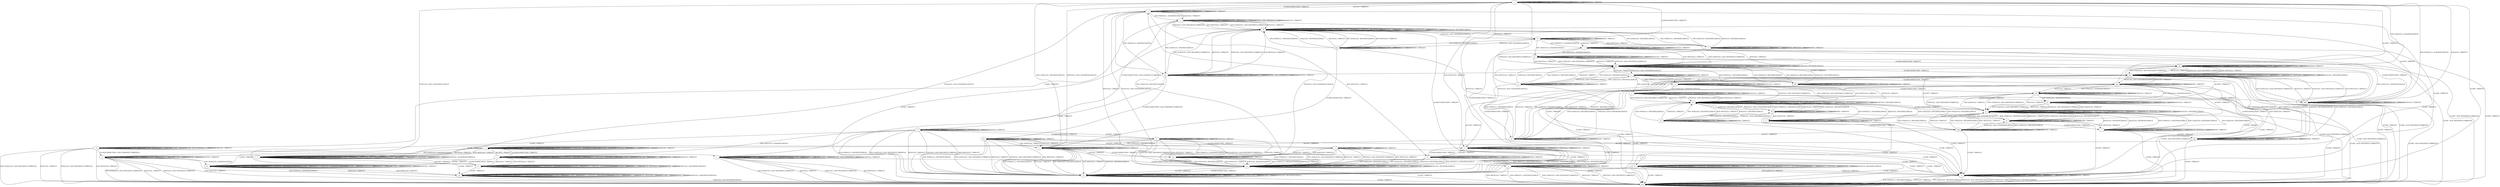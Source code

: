 digraph "" {
	graph ["Incoming time"=0.5150165557861328,
		"Outgoing time"=0.7215688228607178,
		Output="{'States': 56, 'Transitions': 716, 'Filename': '../results/tcp_preset_50_rerun/TCP_FreeBSD_Server-TCP_FreeBSD_Server-1.dot'}",
		Reference="{'States': 56, 'Transitions': 716, 'Filename': '../subjects/tcp/TCP_FreeBSD_Server.dot'}",
		Solver=yices,
		Updated="{'States': 56, 'Transitions': 716, 'Filename': '../subjects/tcp/TCP_FreeBSD_Server.dot'}",
		"f-measure"=1.0,
		precision=1.0,
		recall=1.0
	];
	a -> a	[key=0,
		label="CLOSECONNECTION / TIMEOUT"];
	a -> a	[key=1,
		label="LISTEN / TIMEOUT"];
	a -> a	[key=2,
		label="SYN(V,V,0) / TIMEOUT"];
	a -> a	[key=3,
		label="RCV / TIMEOUT"];
	a -> a	[key=4,
		label="SEND / TIMEOUT"];
	a -> c	[key=0,
		label="ACCEPT / TIMEOUT"];
	a -> e	[key=0,
		label="ACK+RST(V,V,0) / TIMEOUT"];
	a -> h	[key=0,
		label="CLOSE / TIMEOUT"];
	a -> x	[key=0,
		label="SYN+ACK(V,V,0) / RST(NEXT,ZERO,0)"];
	a -> cc	[key=0,
		label="RST(V,V,0) / TIMEOUT"];
	a -> pp	[key=0,
		label="FIN+ACK(V,V,0) / ACK(NEXT,NEXT,0)"];
	a -> bbb	[key=0,
		label="ACK+PSH(V,V,1) / ACK(NEXT,NEXT,0)"];
	a -> bbb	[key=1,
		label="ACK(V,V,0) / TIMEOUT"];
	b -> a	[key=0,
		label="CLOSECONNECTION / TIMEOUT"];
	b -> b	[key=0,
		label="ACCEPT / TIMEOUT"];
	b -> b	[key=1,
		label="LISTEN / TIMEOUT"];
	b -> b	[key=2,
		label="SYN(V,V,0) / TIMEOUT"];
	b -> b	[key=3,
		label="RCV / TIMEOUT"];
	b -> b	[key=4,
		label="SEND / TIMEOUT"];
	b -> h	[key=0,
		label="CLOSE / TIMEOUT"];
	b -> r	[key=0,
		label="ACK+RST(V,V,0) / TIMEOUT"];
	b -> v	[key=0,
		label="ACK+PSH(V,V,1) / ACK(NEXT,NEXT,0)"];
	b -> v	[key=1,
		label="ACK(V,V,0) / TIMEOUT"];
	b -> ff	[key=0,
		label="RST(V,V,0) / TIMEOUT"];
	b -> mm	[key=0,
		label="SYN+ACK(V,V,0) / RST(NEXT,ZERO,0)"];
	b -> zz	[key=0,
		label="FIN+ACK(V,V,0) / ACK(NEXT,NEXT,0)"];
	c -> a	[key=0,
		label="CLOSECONNECTION / TIMEOUT"];
	c -> c	[key=0,
		label="ACCEPT / TIMEOUT"];
	c -> c	[key=1,
		label="LISTEN / TIMEOUT"];
	c -> c	[key=2,
		label="SYN(V,V,0) / TIMEOUT"];
	c -> c	[key=3,
		label="RCV / TIMEOUT"];
	c -> c	[key=4,
		label="SEND / TIMEOUT"];
	c -> h	[key=0,
		label="CLOSE / TIMEOUT"];
	c -> o	[key=0,
		label="ACK+PSH(V,V,1) / ACK(NEXT,NEXT,0)"];
	c -> o	[key=1,
		label="ACK(V,V,0) / TIMEOUT"];
	c -> aa	[key=0,
		label="FIN+ACK(V,V,0) / ACK(NEXT,NEXT,0)"];
	c -> ee	[key=0,
		label="SYN+ACK(V,V,0) / RST(NEXT,ZERO,0)"];
	c -> ll	[key=0,
		label="ACK+RST(V,V,0) / TIMEOUT"];
	c -> ccc	[key=0,
		label="RST(V,V,0) / TIMEOUT"];
	d -> d	[key=0,
		label="ACK+PSH(V,V,1) / ACK(NEXT,NEXT,0)"];
	d -> d	[key=1,
		label="ACCEPT / TIMEOUT"];
	d -> d	[key=2,
		label="LISTEN / TIMEOUT"];
	d -> d	[key=3,
		label="RCV / TIMEOUT"];
	d -> d	[key=4,
		label="CLOSE / TIMEOUT"];
	d -> d	[key=5,
		label="SEND / ACK+PSH(NEXT,CURRENT,1)"];
	d -> d	[key=6,
		label="ACK(V,V,0) / TIMEOUT"];
	d -> t	[key=0,
		label="FIN+ACK(V,V,0) / ACK(NEXT,NEXT,0)"];
	d -> ii	[key=0,
		label="CLOSECONNECTION / ACK+FIN(NEXT,CURRENT,0)"];
	d -> ww	[key=0,
		label="SYN+ACK(V,V,0) / ACK+RST(NEXT,CURRENT,0)"];
	d -> ww	[key=1,
		label="RST(V,V,0) / TIMEOUT"];
	d -> ww	[key=2,
		label="SYN(V,V,0) / ACK+RST(NEXT,CURRENT,0)"];
	d -> ww	[key=3,
		label="ACK+RST(V,V,0) / TIMEOUT"];
	e -> e	[key=0,
		label="CLOSECONNECTION / TIMEOUT"];
	e -> e	[key=1,
		label="RST(V,V,0) / TIMEOUT"];
	e -> e	[key=2,
		label="LISTEN / TIMEOUT"];
	e -> e	[key=3,
		label="SYN(V,V,0) / TIMEOUT"];
	e -> e	[key=4,
		label="RCV / TIMEOUT"];
	e -> e	[key=5,
		label="ACK+RST(V,V,0) / TIMEOUT"];
	e -> e	[key=6,
		label="SEND / TIMEOUT"];
	e -> cc	[key=0,
		label="ACK+PSH(V,V,1) / RST(ZERO,ZERO,0)"];
	e -> cc	[key=1,
		label="SYN+ACK(V,V,0) / RST(ZERO,ZERO,0)"];
	e -> cc	[key=2,
		label="FIN+ACK(V,V,0) / RST(ZERO,ZERO,0)"];
	e -> cc	[key=3,
		label="ACK(V,V,0) / RST(ZERO,ZERO,0)"];
	e -> ll	[key=0,
		label="ACCEPT / TIMEOUT"];
	e -> ww	[key=0,
		label="CLOSE / TIMEOUT"];
	f -> c	[key=0,
		label="SYN(V,V,0) / ACK+SYN(FRESH,NEXT,0)"];
	f -> f	[key=0,
		label="ACK+PSH(V,V,1) / ACK(FRESH,FRESH,0)"];
	f -> f	[key=1,
		label="SYN+ACK(V,V,0) / ACK(FRESH,FRESH,0)"];
	f -> f	[key=2,
		label="RST(V,V,0) / TIMEOUT"];
	f -> f	[key=3,
		label="ACCEPT / TIMEOUT"];
	f -> f	[key=4,
		label="FIN+ACK(V,V,0) / ACK(FRESH,FRESH,0)"];
	f -> f	[key=5,
		label="LISTEN / TIMEOUT"];
	f -> f	[key=6,
		label="RCV / TIMEOUT"];
	f -> f	[key=7,
		label="ACK+RST(V,V,0) / TIMEOUT"];
	f -> f	[key=8,
		label="SEND / TIMEOUT"];
	f -> f	[key=9,
		label="ACK(V,V,0) / ACK(FRESH,FRESH,0)"];
	f -> w	[key=0,
		label="CLOSECONNECTION / TIMEOUT"];
	f -> oo	[key=0,
		label="CLOSE / TIMEOUT"];
	g -> g	[key=0,
		label="ACCEPT / TIMEOUT"];
	g -> g	[key=1,
		label="LISTEN / TIMEOUT"];
	g -> g	[key=2,
		label="RCV / TIMEOUT"];
	g -> g	[key=3,
		label="SEND / TIMEOUT"];
	g -> g	[key=4,
		label="ACK(V,V,0) / TIMEOUT"];
	g -> y	[key=0,
		label="FIN+ACK(V,V,0) / ACK(NEXT,NEXT,0)"];
	g -> ii	[key=0,
		label="CLOSE / TIMEOUT"];
	g -> rr	[key=0,
		label="CLOSECONNECTION / TIMEOUT"];
	g -> ccc	[key=0,
		label="ACK+PSH(V,V,1) / RST(NEXT,ZERO,0)"];
	g -> ccc	[key=1,
		label="SYN+ACK(V,V,0) / ACK+RST(NEXT,CURRENT,0)"];
	g -> ccc	[key=2,
		label="RST(V,V,0) / TIMEOUT"];
	g -> ccc	[key=3,
		label="SYN(V,V,0) / ACK+RST(NEXT,CURRENT,0)"];
	g -> ccc	[key=4,
		label="ACK+RST(V,V,0) / TIMEOUT"];
	h -> h	[key=0,
		label="CLOSECONNECTION / TIMEOUT"];
	h -> h	[key=1,
		label="SYN+ACK(V,V,0) / RST(NEXT,ZERO,0)"];
	h -> h	[key=2,
		label="ACCEPT / TIMEOUT"];
	h -> h	[key=3,
		label="LISTEN / TIMEOUT"];
	h -> h	[key=4,
		label="RCV / TIMEOUT"];
	h -> h	[key=5,
		label="CLOSE / TIMEOUT"];
	h -> h	[key=6,
		label="SEND / TIMEOUT"];
	h -> ww	[key=0,
		label="ACK+PSH(V,V,1) / RST(NEXT,ZERO,0)"];
	h -> ww	[key=1,
		label="RST(V,V,0) / TIMEOUT"];
	h -> ww	[key=2,
		label="FIN+ACK(V,V,0) / RST(NEXT,ZERO,0)"];
	h -> ww	[key=3,
		label="SYN(V,V,0) / ACK+RST(ZERO,NEXT,0)"];
	h -> ww	[key=4,
		label="ACK+RST(V,V,0) / TIMEOUT"];
	h -> ww	[key=5,
		label="ACK(V,V,0) / RST(NEXT,ZERO,0)"];
	i -> i	[key=0,
		label="ACCEPT / TIMEOUT"];
	i -> i	[key=1,
		label="LISTEN / TIMEOUT"];
	i -> i	[key=2,
		label="RCV / TIMEOUT"];
	i -> i	[key=3,
		label="SEND / TIMEOUT"];
	i -> q	[key=0,
		label="CLOSE / TIMEOUT"];
	i -> ee	[key=0,
		label="FIN+ACK(V,V,0) / TIMEOUT"];
	i -> ee	[key=1,
		label="ACK(V,V,0) / TIMEOUT"];
	i -> xx	[key=0,
		label="CLOSECONNECTION / TIMEOUT"];
	i -> ccc	[key=0,
		label="ACK+PSH(V,V,1) / RST(NEXT,ZERO,0)"];
	i -> ccc	[key=1,
		label="SYN+ACK(V,V,0) / ACK+RST(NEXT,CURRENT,0)"];
	i -> ccc	[key=2,
		label="RST(V,V,0) / TIMEOUT"];
	i -> ccc	[key=3,
		label="SYN(V,V,0) / ACK+RST(NEXT,CURRENT,0)"];
	i -> ccc	[key=4,
		label="ACK+RST(V,V,0) / TIMEOUT"];
	j -> j	[key=0,
		label="ACK+PSH(V,V,1) / ACK(NEXT,NEXT,0)"];
	j -> j	[key=1,
		label="ACCEPT / TIMEOUT"];
	j -> j	[key=2,
		label="FIN+ACK(V,V,0) / ACK(NEXT,NEXT,0)"];
	j -> j	[key=3,
		label="LISTEN / TIMEOUT"];
	j -> j	[key=4,
		label="RCV / TIMEOUT"];
	j -> j	[key=5,
		label="SEND / TIMEOUT"];
	j -> j	[key=6,
		label="ACK(V,V,0) / TIMEOUT"];
	j -> ss	[key=0,
		label="SYN+ACK(V,V,0) / ACK+RST(NEXT,CURRENT,0)"];
	j -> ss	[key=1,
		label="RST(V,V,0) / TIMEOUT"];
	j -> ss	[key=2,
		label="SYN(V,V,0) / ACK+RST(NEXT,CURRENT,0)"];
	j -> ss	[key=3,
		label="ACK+RST(V,V,0) / TIMEOUT"];
	j -> ww	[key=0,
		label="CLOSE / ACK+RST(NEXT,CURRENT,0)"];
	j -> yy	[key=0,
		label="CLOSECONNECTION / TIMEOUT"];
	k -> k	[key=0,
		label="CLOSECONNECTION / TIMEOUT"];
	k -> k	[key=1,
		label="ACK+PSH(V,V,1) / RST(ZERO,ZERO,0)"];
	k -> k	[key=2,
		label="SYN+ACK(V,V,0) / RST(ZERO,ZERO,0)"];
	k -> k	[key=3,
		label="RST(V,V,0) / TIMEOUT"];
	k -> k	[key=4,
		label="ACCEPT / TIMEOUT"];
	k -> k	[key=5,
		label="FIN+ACK(V,V,0) / RST(ZERO,ZERO,0)"];
	k -> k	[key=6,
		label="SYN(V,V,0) / ACK+RST(ZERO,NEXT,0)"];
	k -> k	[key=7,
		label="RCV / TIMEOUT"];
	k -> k	[key=8,
		label="ACK+RST(V,V,0) / TIMEOUT"];
	k -> k	[key=9,
		label="SEND / TIMEOUT"];
	k -> k	[key=10,
		label="ACK(V,V,0) / RST(ZERO,ZERO,0)"];
	k -> cc	[key=0,
		label="LISTEN / TIMEOUT"];
	k -> ww	[key=0,
		label="CLOSE / TIMEOUT"];
	l -> l	[key=0,
		label="CLOSECONNECTION / TIMEOUT"];
	l -> l	[key=1,
		label="RST(V,V,0) / TIMEOUT"];
	l -> l	[key=2,
		label="LISTEN / TIMEOUT"];
	l -> l	[key=3,
		label="SYN(V,V,0) / TIMEOUT"];
	l -> l	[key=4,
		label="RCV / TIMEOUT"];
	l -> l	[key=5,
		label="ACK+RST(V,V,0) / TIMEOUT"];
	l -> l	[key=6,
		label="SEND / TIMEOUT"];
	l -> gg	[key=0,
		label="ACCEPT / TIMEOUT"];
	l -> jj	[key=0,
		label="ACK+PSH(V,V,1) / RST(ZERO,ZERO,0)"];
	l -> jj	[key=1,
		label="SYN+ACK(V,V,0) / RST(ZERO,ZERO,0)"];
	l -> jj	[key=2,
		label="FIN+ACK(V,V,0) / RST(ZERO,ZERO,0)"];
	l -> jj	[key=3,
		label="ACK(V,V,0) / RST(ZERO,ZERO,0)"];
	l -> ww	[key=0,
		label="CLOSE / TIMEOUT"];
	m -> m	[key=0,
		label="CLOSECONNECTION / TIMEOUT"];
	m -> m	[key=1,
		label="ACK+PSH(V,V,1) / ACK(NEXT,CURRENT,0)"];
	m -> m	[key=2,
		label="SYN+ACK(V,V,0) / ACK(NEXT,CURRENT,0)"];
	m -> m	[key=3,
		label="ACCEPT / TIMEOUT"];
	m -> m	[key=4,
		label="FIN+ACK(V,V,0) / ACK(NEXT,CURRENT,0)"];
	m -> m	[key=5,
		label="LISTEN / TIMEOUT"];
	m -> m	[key=6,
		label="SYN(V,V,0) / TIMEOUT"];
	m -> m	[key=7,
		label="RCV / TIMEOUT"];
	m -> m	[key=8,
		label="CLOSE / TIMEOUT"];
	m -> m	[key=9,
		label="SEND / TIMEOUT"];
	m -> m	[key=10,
		label="ACK(V,V,0) / TIMEOUT"];
	m -> oo	[key=0,
		label="RST(V,V,0) / TIMEOUT"];
	m -> oo	[key=1,
		label="ACK+RST(V,V,0) / TIMEOUT"];
	n -> j	[key=0,
		label="FIN+ACK(V,V,0) / ACK(NEXT,NEXT,0)"];
	n -> n	[key=0,
		label="ACK+PSH(V,V,1) / ACK(NEXT,NEXT,0)"];
	n -> n	[key=1,
		label="ACCEPT / TIMEOUT"];
	n -> n	[key=2,
		label="LISTEN / TIMEOUT"];
	n -> n	[key=3,
		label="RCV / TIMEOUT"];
	n -> n	[key=4,
		label="SEND / TIMEOUT"];
	n -> n	[key=5,
		label="ACK(V,V,0) / TIMEOUT"];
	n -> ss	[key=0,
		label="SYN+ACK(V,V,0) / ACK+RST(NEXT,CURRENT,0)"];
	n -> ss	[key=1,
		label="RST(V,V,0) / TIMEOUT"];
	n -> ss	[key=2,
		label="SYN(V,V,0) / ACK+RST(NEXT,CURRENT,0)"];
	n -> ss	[key=3,
		label="ACK+RST(V,V,0) / TIMEOUT"];
	n -> ww	[key=0,
		label="CLOSE / ACK+RST(NEXT,CURRENT,0)"];
	n -> aaa	[key=0,
		label="CLOSECONNECTION / TIMEOUT"];
	o -> d	[key=0,
		label="CLOSE / TIMEOUT"];
	o -> o	[key=0,
		label="ACK+PSH(V,V,1) / ACK(NEXT,NEXT,0)"];
	o -> o	[key=1,
		label="ACCEPT / TIMEOUT"];
	o -> o	[key=2,
		label="LISTEN / TIMEOUT"];
	o -> o	[key=3,
		label="RCV / TIMEOUT"];
	o -> o	[key=4,
		label="SEND / ACK+PSH(NEXT,CURRENT,1)"];
	o -> o	[key=5,
		label="ACK(V,V,0) / TIMEOUT"];
	o -> aa	[key=0,
		label="FIN+ACK(V,V,0) / ACK(NEXT,NEXT,0)"];
	o -> ff	[key=0,
		label="SYN+ACK(V,V,0) / ACK+RST(NEXT,CURRENT,0)"];
	o -> ff	[key=1,
		label="RST(V,V,0) / TIMEOUT"];
	o -> ff	[key=2,
		label="SYN(V,V,0) / ACK+RST(NEXT,CURRENT,0)"];
	o -> ff	[key=3,
		label="ACK+RST(V,V,0) / TIMEOUT"];
	o -> rr	[key=0,
		label="CLOSECONNECTION / ACK+FIN(NEXT,CURRENT,0)"];
	p -> h	[key=0,
		label="CLOSE / TIMEOUT"];
	p -> p	[key=0,
		label="SYN+ACK(V,V,0) / RST(NEXT,ZERO,0)"];
	p -> p	[key=1,
		label="ACCEPT / TIMEOUT"];
	p -> p	[key=2,
		label="LISTEN / TIMEOUT"];
	p -> p	[key=3,
		label="RCV / TIMEOUT"];
	p -> p	[key=4,
		label="SEND / TIMEOUT"];
	p -> z	[key=0,
		label="SYN(V,V,0) / ACK+SYN(FRESH,NEXT,0)"];
	p -> bb	[key=0,
		label="ACK+PSH(V,V,1) / RST(NEXT,ZERO,0)"];
	p -> bb	[key=1,
		label="RST(V,V,0) / TIMEOUT"];
	p -> bb	[key=2,
		label="FIN+ACK(V,V,0) / RST(NEXT,ZERO,0)"];
	p -> bb	[key=3,
		label="ACK+RST(V,V,0) / TIMEOUT"];
	p -> bb	[key=4,
		label="ACK(V,V,0) / RST(NEXT,ZERO,0)"];
	p -> nn	[key=0,
		label="CLOSECONNECTION / TIMEOUT"];
	q -> h	[key=0,
		label="FIN+ACK(V,V,0) / TIMEOUT"];
	q -> h	[key=1,
		label="ACK(V,V,0) / TIMEOUT"];
	q -> q	[key=0,
		label="CLOSECONNECTION / TIMEOUT"];
	q -> q	[key=1,
		label="ACCEPT / TIMEOUT"];
	q -> q	[key=2,
		label="LISTEN / TIMEOUT"];
	q -> q	[key=3,
		label="RCV / TIMEOUT"];
	q -> q	[key=4,
		label="CLOSE / TIMEOUT"];
	q -> q	[key=5,
		label="SEND / TIMEOUT"];
	q -> ww	[key=0,
		label="ACK+PSH(V,V,1) / RST(NEXT,ZERO,0)"];
	q -> ww	[key=1,
		label="SYN+ACK(V,V,0) / ACK+RST(NEXT,CURRENT,0)"];
	q -> ww	[key=2,
		label="RST(V,V,0) / TIMEOUT"];
	q -> ww	[key=3,
		label="SYN(V,V,0) / ACK+RST(NEXT,CURRENT,0)"];
	q -> ww	[key=4,
		label="ACK+RST(V,V,0) / TIMEOUT"];
	r -> e	[key=0,
		label="CLOSECONNECTION / TIMEOUT"];
	r -> r	[key=0,
		label="RST(V,V,0) / TIMEOUT"];
	r -> r	[key=1,
		label="ACCEPT / TIMEOUT"];
	r -> r	[key=2,
		label="LISTEN / TIMEOUT"];
	r -> r	[key=3,
		label="SYN(V,V,0) / TIMEOUT"];
	r -> r	[key=4,
		label="RCV / TIMEOUT"];
	r -> r	[key=5,
		label="ACK+RST(V,V,0) / TIMEOUT"];
	r -> r	[key=6,
		label="SEND / TIMEOUT"];
	r -> ff	[key=0,
		label="ACK+PSH(V,V,1) / RST(ZERO,ZERO,0)"];
	r -> ff	[key=1,
		label="SYN+ACK(V,V,0) / RST(ZERO,ZERO,0)"];
	r -> ff	[key=2,
		label="FIN+ACK(V,V,0) / RST(ZERO,ZERO,0)"];
	r -> ff	[key=3,
		label="ACK(V,V,0) / RST(ZERO,ZERO,0)"];
	r -> ww	[key=0,
		label="CLOSE / TIMEOUT"];
	s -> m	[key=0,
		label="CLOSE / TIMEOUT"];
	s -> s	[key=0,
		label="CLOSECONNECTION / TIMEOUT"];
	s -> s	[key=1,
		label="ACK+PSH(V,V,1) / ACK(NEXT,CURRENT,0)"];
	s -> s	[key=2,
		label="SYN+ACK(V,V,0) / ACK(NEXT,CURRENT,0)"];
	s -> s	[key=3,
		label="FIN+ACK(V,V,0) / ACK(NEXT,CURRENT,0)"];
	s -> s	[key=4,
		label="LISTEN / TIMEOUT"];
	s -> s	[key=5,
		label="SYN(V,V,0) / TIMEOUT"];
	s -> s	[key=6,
		label="RCV / TIMEOUT"];
	s -> s	[key=7,
		label="SEND / TIMEOUT"];
	s -> s	[key=8,
		label="ACK(V,V,0) / TIMEOUT"];
	s -> w	[key=0,
		label="RST(V,V,0) / TIMEOUT"];
	s -> w	[key=1,
		label="ACK+RST(V,V,0) / TIMEOUT"];
	s -> y	[key=0,
		label="ACCEPT / TIMEOUT"];
	t -> q	[key=0,
		label="CLOSECONNECTION / ACK+FIN(NEXT,CURRENT,0)"];
	t -> t	[key=0,
		label="ACK+PSH(V,V,1) / ACK(NEXT,NEXT,0)"];
	t -> t	[key=1,
		label="ACCEPT / TIMEOUT"];
	t -> t	[key=2,
		label="FIN+ACK(V,V,0) / ACK(NEXT,NEXT,0)"];
	t -> t	[key=3,
		label="LISTEN / TIMEOUT"];
	t -> t	[key=4,
		label="RCV / TIMEOUT"];
	t -> t	[key=5,
		label="CLOSE / TIMEOUT"];
	t -> t	[key=6,
		label="SEND / ACK+PSH(NEXT,CURRENT,1)"];
	t -> t	[key=7,
		label="ACK(V,V,0) / TIMEOUT"];
	t -> ww	[key=0,
		label="SYN+ACK(V,V,0) / ACK+RST(NEXT,CURRENT,0)"];
	t -> ww	[key=1,
		label="RST(V,V,0) / TIMEOUT"];
	t -> ww	[key=2,
		label="SYN(V,V,0) / ACK+RST(NEXT,CURRENT,0)"];
	t -> ww	[key=3,
		label="ACK+RST(V,V,0) / TIMEOUT"];
	u -> l	[key=0,
		label="CLOSECONNECTION / TIMEOUT"];
	u -> u	[key=0,
		label="RST(V,V,0) / TIMEOUT"];
	u -> u	[key=1,
		label="ACCEPT / TIMEOUT"];
	u -> u	[key=2,
		label="LISTEN / TIMEOUT"];
	u -> u	[key=3,
		label="SYN(V,V,0) / TIMEOUT"];
	u -> u	[key=4,
		label="RCV / TIMEOUT"];
	u -> u	[key=5,
		label="ACK+RST(V,V,0) / TIMEOUT"];
	u -> u	[key=6,
		label="SEND / TIMEOUT"];
	u -> ss	[key=0,
		label="ACK+PSH(V,V,1) / RST(ZERO,ZERO,0)"];
	u -> ss	[key=1,
		label="SYN+ACK(V,V,0) / RST(ZERO,ZERO,0)"];
	u -> ss	[key=2,
		label="FIN+ACK(V,V,0) / RST(ZERO,ZERO,0)"];
	u -> ss	[key=3,
		label="ACK(V,V,0) / RST(ZERO,ZERO,0)"];
	u -> ww	[key=0,
		label="CLOSE / TIMEOUT"];
	v -> v	[key=0,
		label="ACK+PSH(V,V,1) / ACK(NEXT,NEXT,0)"];
	v -> v	[key=1,
		label="ACCEPT / TIMEOUT"];
	v -> v	[key=2,
		label="LISTEN / TIMEOUT"];
	v -> v	[key=3,
		label="RCV / TIMEOUT"];
	v -> v	[key=4,
		label="SEND / TIMEOUT"];
	v -> v	[key=5,
		label="ACK(V,V,0) / TIMEOUT"];
	v -> bb	[key=0,
		label="SYN+ACK(V,V,0) / ACK+RST(NEXT,CURRENT,0)"];
	v -> bb	[key=1,
		label="RST(V,V,0) / TIMEOUT"];
	v -> bb	[key=2,
		label="SYN(V,V,0) / ACK+RST(NEXT,CURRENT,0)"];
	v -> bb	[key=3,
		label="ACK+RST(V,V,0) / TIMEOUT"];
	v -> ww	[key=0,
		label="CLOSE / ACK+RST(NEXT,CURRENT,0)"];
	v -> zz	[key=0,
		label="FIN+ACK(V,V,0) / ACK(NEXT,NEXT,0)"];
	v -> bbb	[key=0,
		label="CLOSECONNECTION / TIMEOUT"];
	w -> a	[key=0,
		label="SYN(V,V,0) / ACK+SYN(FRESH,NEXT,0)"];
	w -> f	[key=0,
		label="ACCEPT / TIMEOUT"];
	w -> w	[key=0,
		label="CLOSECONNECTION / TIMEOUT"];
	w -> w	[key=1,
		label="ACK+PSH(V,V,1) / ACK(FRESH,FRESH,0)"];
	w -> w	[key=2,
		label="SYN+ACK(V,V,0) / ACK(FRESH,FRESH,0)"];
	w -> w	[key=3,
		label="RST(V,V,0) / TIMEOUT"];
	w -> w	[key=4,
		label="FIN+ACK(V,V,0) / ACK(FRESH,FRESH,0)"];
	w -> w	[key=5,
		label="LISTEN / TIMEOUT"];
	w -> w	[key=6,
		label="RCV / TIMEOUT"];
	w -> w	[key=7,
		label="ACK+RST(V,V,0) / TIMEOUT"];
	w -> w	[key=8,
		label="SEND / TIMEOUT"];
	w -> w	[key=9,
		label="ACK(V,V,0) / ACK(FRESH,FRESH,0)"];
	w -> oo	[key=0,
		label="CLOSE / TIMEOUT"];
	x -> a	[key=0,
		label="SYN(V,V,0) / ACK+SYN(FRESH,NEXT,0)"];
	x -> h	[key=0,
		label="CLOSE / TIMEOUT"];
	x -> x	[key=0,
		label="CLOSECONNECTION / TIMEOUT"];
	x -> x	[key=1,
		label="SYN+ACK(V,V,0) / RST(NEXT,ZERO,0)"];
	x -> x	[key=2,
		label="LISTEN / TIMEOUT"];
	x -> x	[key=3,
		label="RCV / TIMEOUT"];
	x -> x	[key=4,
		label="SEND / TIMEOUT"];
	x -> cc	[key=0,
		label="ACK+PSH(V,V,1) / RST(NEXT,ZERO,0)"];
	x -> cc	[key=1,
		label="RST(V,V,0) / TIMEOUT"];
	x -> cc	[key=2,
		label="FIN+ACK(V,V,0) / RST(NEXT,ZERO,0)"];
	x -> cc	[key=3,
		label="ACK+RST(V,V,0) / TIMEOUT"];
	x -> cc	[key=4,
		label="ACK(V,V,0) / RST(NEXT,ZERO,0)"];
	x -> ee	[key=0,
		label="ACCEPT / TIMEOUT"];
	y -> f	[key=0,
		label="RST(V,V,0) / TIMEOUT"];
	y -> f	[key=1,
		label="ACK+RST(V,V,0) / TIMEOUT"];
	y -> m	[key=0,
		label="CLOSE / TIMEOUT"];
	y -> s	[key=0,
		label="CLOSECONNECTION / TIMEOUT"];
	y -> y	[key=0,
		label="ACK+PSH(V,V,1) / ACK(NEXT,CURRENT,0)"];
	y -> y	[key=1,
		label="SYN+ACK(V,V,0) / ACK(NEXT,CURRENT,0)"];
	y -> y	[key=2,
		label="ACCEPT / TIMEOUT"];
	y -> y	[key=3,
		label="FIN+ACK(V,V,0) / ACK(NEXT,CURRENT,0)"];
	y -> y	[key=4,
		label="LISTEN / TIMEOUT"];
	y -> y	[key=5,
		label="SYN(V,V,0) / TIMEOUT"];
	y -> y	[key=6,
		label="RCV / TIMEOUT"];
	y -> y	[key=7,
		label="SEND / TIMEOUT"];
	y -> y	[key=8,
		label="ACK(V,V,0) / TIMEOUT"];
	z -> h	[key=0,
		label="CLOSE / TIMEOUT"];
	z -> j	[key=0,
		label="FIN+ACK(V,V,0) / ACK(NEXT,NEXT,0)"];
	z -> n	[key=0,
		label="ACK+PSH(V,V,1) / ACK(NEXT,NEXT,0)"];
	z -> n	[key=1,
		label="ACK(V,V,0) / TIMEOUT"];
	z -> p	[key=0,
		label="SYN+ACK(V,V,0) / RST(NEXT,ZERO,0)"];
	z -> z	[key=0,
		label="ACCEPT / TIMEOUT"];
	z -> z	[key=1,
		label="LISTEN / TIMEOUT"];
	z -> z	[key=2,
		label="SYN(V,V,0) / TIMEOUT"];
	z -> z	[key=3,
		label="RCV / TIMEOUT"];
	z -> z	[key=4,
		label="SEND / TIMEOUT"];
	z -> bb	[key=0,
		label="RST(V,V,0) / TIMEOUT"];
	z -> dd	[key=0,
		label="ACK+RST(V,V,0) / TIMEOUT"];
	z -> qq	[key=0,
		label="CLOSECONNECTION / TIMEOUT"];
	aa -> t	[key=0,
		label="CLOSE / TIMEOUT"];
	aa -> aa	[key=0,
		label="ACK+PSH(V,V,1) / ACK(NEXT,NEXT,0)"];
	aa -> aa	[key=1,
		label="ACCEPT / TIMEOUT"];
	aa -> aa	[key=2,
		label="FIN+ACK(V,V,0) / ACK(NEXT,NEXT,0)"];
	aa -> aa	[key=3,
		label="LISTEN / TIMEOUT"];
	aa -> aa	[key=4,
		label="RCV / TIMEOUT"];
	aa -> aa	[key=5,
		label="SEND / ACK+PSH(NEXT,CURRENT,1)"];
	aa -> aa	[key=6,
		label="ACK(V,V,0) / TIMEOUT"];
	aa -> ff	[key=0,
		label="SYN+ACK(V,V,0) / ACK+RST(NEXT,CURRENT,0)"];
	aa -> ff	[key=1,
		label="RST(V,V,0) / TIMEOUT"];
	aa -> ff	[key=2,
		label="SYN(V,V,0) / ACK+RST(NEXT,CURRENT,0)"];
	aa -> ff	[key=3,
		label="ACK+RST(V,V,0) / TIMEOUT"];
	aa -> xx	[key=0,
		label="CLOSECONNECTION / ACK+FIN(NEXT,CURRENT,0)"];
	bb -> z	[key=0,
		label="SYN(V,V,0) / ACK+SYN(FRESH,NEXT,0)"];
	bb -> bb	[key=0,
		label="ACK+PSH(V,V,1) / RST(ZERO,ZERO,0)"];
	bb -> bb	[key=1,
		label="SYN+ACK(V,V,0) / RST(ZERO,ZERO,0)"];
	bb -> bb	[key=2,
		label="RST(V,V,0) / TIMEOUT"];
	bb -> bb	[key=3,
		label="ACCEPT / TIMEOUT"];
	bb -> bb	[key=4,
		label="FIN+ACK(V,V,0) / RST(ZERO,ZERO,0)"];
	bb -> bb	[key=5,
		label="LISTEN / TIMEOUT"];
	bb -> bb	[key=6,
		label="RCV / TIMEOUT"];
	bb -> bb	[key=7,
		label="ACK+RST(V,V,0) / TIMEOUT"];
	bb -> bb	[key=8,
		label="SEND / TIMEOUT"];
	bb -> bb	[key=9,
		label="ACK(V,V,0) / RST(ZERO,ZERO,0)"];
	bb -> kk	[key=0,
		label="CLOSECONNECTION / TIMEOUT"];
	bb -> ww	[key=0,
		label="CLOSE / TIMEOUT"];
	cc -> a	[key=0,
		label="SYN(V,V,0) / ACK+SYN(FRESH,NEXT,0)"];
	cc -> cc	[key=0,
		label="CLOSECONNECTION / TIMEOUT"];
	cc -> cc	[key=1,
		label="ACK+PSH(V,V,1) / RST(ZERO,ZERO,0)"];
	cc -> cc	[key=2,
		label="SYN+ACK(V,V,0) / RST(ZERO,ZERO,0)"];
	cc -> cc	[key=3,
		label="RST(V,V,0) / TIMEOUT"];
	cc -> cc	[key=4,
		label="FIN+ACK(V,V,0) / RST(ZERO,ZERO,0)"];
	cc -> cc	[key=5,
		label="LISTEN / TIMEOUT"];
	cc -> cc	[key=6,
		label="RCV / TIMEOUT"];
	cc -> cc	[key=7,
		label="ACK+RST(V,V,0) / TIMEOUT"];
	cc -> cc	[key=8,
		label="SEND / TIMEOUT"];
	cc -> cc	[key=9,
		label="ACK(V,V,0) / RST(ZERO,ZERO,0)"];
	cc -> ww	[key=0,
		label="CLOSE / TIMEOUT"];
	cc -> ccc	[key=0,
		label="ACCEPT / TIMEOUT"];
	dd -> bb	[key=0,
		label="ACK+PSH(V,V,1) / RST(ZERO,ZERO,0)"];
	dd -> bb	[key=1,
		label="SYN+ACK(V,V,0) / RST(ZERO,ZERO,0)"];
	dd -> bb	[key=2,
		label="FIN+ACK(V,V,0) / RST(ZERO,ZERO,0)"];
	dd -> bb	[key=3,
		label="ACK(V,V,0) / RST(ZERO,ZERO,0)"];
	dd -> dd	[key=0,
		label="RST(V,V,0) / TIMEOUT"];
	dd -> dd	[key=1,
		label="ACCEPT / TIMEOUT"];
	dd -> dd	[key=2,
		label="LISTEN / TIMEOUT"];
	dd -> dd	[key=3,
		label="SYN(V,V,0) / TIMEOUT"];
	dd -> dd	[key=4,
		label="RCV / TIMEOUT"];
	dd -> dd	[key=5,
		label="ACK+RST(V,V,0) / TIMEOUT"];
	dd -> dd	[key=6,
		label="SEND / TIMEOUT"];
	dd -> gg	[key=0,
		label="CLOSECONNECTION / TIMEOUT"];
	dd -> ww	[key=0,
		label="CLOSE / TIMEOUT"];
	ee -> c	[key=0,
		label="SYN(V,V,0) / ACK+SYN(FRESH,NEXT,0)"];
	ee -> h	[key=0,
		label="CLOSE / TIMEOUT"];
	ee -> x	[key=0,
		label="CLOSECONNECTION / TIMEOUT"];
	ee -> ee	[key=0,
		label="SYN+ACK(V,V,0) / RST(NEXT,ZERO,0)"];
	ee -> ee	[key=1,
		label="ACCEPT / TIMEOUT"];
	ee -> ee	[key=2,
		label="LISTEN / TIMEOUT"];
	ee -> ee	[key=3,
		label="RCV / TIMEOUT"];
	ee -> ee	[key=4,
		label="SEND / TIMEOUT"];
	ee -> ccc	[key=0,
		label="ACK+PSH(V,V,1) / RST(NEXT,ZERO,0)"];
	ee -> ccc	[key=1,
		label="RST(V,V,0) / TIMEOUT"];
	ee -> ccc	[key=2,
		label="FIN+ACK(V,V,0) / RST(NEXT,ZERO,0)"];
	ee -> ccc	[key=3,
		label="ACK+RST(V,V,0) / TIMEOUT"];
	ee -> ccc	[key=4,
		label="ACK(V,V,0) / RST(NEXT,ZERO,0)"];
	ff -> b	[key=0,
		label="SYN(V,V,0) / ACK+SYN(FRESH,NEXT,0)"];
	ff -> cc	[key=0,
		label="CLOSECONNECTION / TIMEOUT"];
	ff -> ff	[key=0,
		label="ACK+PSH(V,V,1) / RST(ZERO,ZERO,0)"];
	ff -> ff	[key=1,
		label="SYN+ACK(V,V,0) / RST(ZERO,ZERO,0)"];
	ff -> ff	[key=2,
		label="RST(V,V,0) / TIMEOUT"];
	ff -> ff	[key=3,
		label="ACCEPT / TIMEOUT"];
	ff -> ff	[key=4,
		label="FIN+ACK(V,V,0) / RST(ZERO,ZERO,0)"];
	ff -> ff	[key=5,
		label="LISTEN / TIMEOUT"];
	ff -> ff	[key=6,
		label="RCV / TIMEOUT"];
	ff -> ff	[key=7,
		label="ACK+RST(V,V,0) / TIMEOUT"];
	ff -> ff	[key=8,
		label="SEND / TIMEOUT"];
	ff -> ff	[key=9,
		label="ACK(V,V,0) / RST(ZERO,ZERO,0)"];
	ff -> ww	[key=0,
		label="CLOSE / TIMEOUT"];
	gg -> e	[key=0,
		label="ACCEPT / TIMEOUT"];
	gg -> gg	[key=0,
		label="CLOSECONNECTION / TIMEOUT"];
	gg -> gg	[key=1,
		label="RST(V,V,0) / TIMEOUT"];
	gg -> gg	[key=2,
		label="LISTEN / TIMEOUT"];
	gg -> gg	[key=3,
		label="SYN(V,V,0) / TIMEOUT"];
	gg -> gg	[key=4,
		label="RCV / TIMEOUT"];
	gg -> gg	[key=5,
		label="ACK+RST(V,V,0) / TIMEOUT"];
	gg -> gg	[key=6,
		label="SEND / TIMEOUT"];
	gg -> kk	[key=0,
		label="ACK+PSH(V,V,1) / RST(ZERO,ZERO,0)"];
	gg -> kk	[key=1,
		label="SYN+ACK(V,V,0) / RST(ZERO,ZERO,0)"];
	gg -> kk	[key=2,
		label="FIN+ACK(V,V,0) / RST(ZERO,ZERO,0)"];
	gg -> kk	[key=3,
		label="ACK(V,V,0) / RST(ZERO,ZERO,0)"];
	gg -> ww	[key=0,
		label="CLOSE / TIMEOUT"];
	hh -> h	[key=0,
		label="CLOSE / TIMEOUT"];
	hh -> u	[key=0,
		label="ACK+RST(V,V,0) / TIMEOUT"];
	hh -> hh	[key=0,
		label="ACCEPT / TIMEOUT"];
	hh -> hh	[key=1,
		label="LISTEN / TIMEOUT"];
	hh -> hh	[key=2,
		label="SYN(V,V,0) / TIMEOUT"];
	hh -> hh	[key=3,
		label="RCV / TIMEOUT"];
	hh -> hh	[key=4,
		label="SEND / TIMEOUT"];
	hh -> ss	[key=0,
		label="ACK+PSH(V,V,1) / RST(NEXT,ZERO,0)"];
	hh -> ss	[key=1,
		label="RST(V,V,0) / TIMEOUT"];
	hh -> ss	[key=2,
		label="FIN+ACK(V,V,0) / RST(NEXT,ZERO,0)"];
	hh -> ss	[key=3,
		label="ACK(V,V,0) / RST(NEXT,ZERO,0)"];
	hh -> tt	[key=0,
		label="CLOSECONNECTION / TIMEOUT"];
	hh -> vv	[key=0,
		label="SYN+ACK(V,V,0) / RST(NEXT,ZERO,0)"];
	ii -> m	[key=0,
		label="FIN+ACK(V,V,0) / ACK(NEXT,NEXT,0)"];
	ii -> ii	[key=0,
		label="CLOSECONNECTION / TIMEOUT"];
	ii -> ii	[key=1,
		label="ACCEPT / TIMEOUT"];
	ii -> ii	[key=2,
		label="LISTEN / TIMEOUT"];
	ii -> ii	[key=3,
		label="RCV / TIMEOUT"];
	ii -> ii	[key=4,
		label="CLOSE / TIMEOUT"];
	ii -> ii	[key=5,
		label="SEND / TIMEOUT"];
	ii -> ii	[key=6,
		label="ACK(V,V,0) / TIMEOUT"];
	ii -> ww	[key=0,
		label="ACK+PSH(V,V,1) / RST(NEXT,ZERO,0)"];
	ii -> ww	[key=1,
		label="SYN+ACK(V,V,0) / ACK+RST(NEXT,CURRENT,0)"];
	ii -> ww	[key=2,
		label="RST(V,V,0) / TIMEOUT"];
	ii -> ww	[key=3,
		label="SYN(V,V,0) / ACK+RST(NEXT,CURRENT,0)"];
	ii -> ww	[key=4,
		label="ACK+RST(V,V,0) / TIMEOUT"];
	jj -> jj	[key=0,
		label="CLOSECONNECTION / TIMEOUT"];
	jj -> jj	[key=1,
		label="ACK+PSH(V,V,1) / RST(ZERO,ZERO,0)"];
	jj -> jj	[key=2,
		label="SYN+ACK(V,V,0) / RST(ZERO,ZERO,0)"];
	jj -> jj	[key=3,
		label="RST(V,V,0) / TIMEOUT"];
	jj -> jj	[key=4,
		label="FIN+ACK(V,V,0) / RST(ZERO,ZERO,0)"];
	jj -> jj	[key=5,
		label="LISTEN / TIMEOUT"];
	jj -> jj	[key=6,
		label="RCV / TIMEOUT"];
	jj -> jj	[key=7,
		label="ACK+RST(V,V,0) / TIMEOUT"];
	jj -> jj	[key=8,
		label="SEND / TIMEOUT"];
	jj -> jj	[key=9,
		label="ACK(V,V,0) / RST(ZERO,ZERO,0)"];
	jj -> kk	[key=0,
		label="ACCEPT / TIMEOUT"];
	jj -> tt	[key=0,
		label="SYN(V,V,0) / ACK+SYN(FRESH,NEXT,0)"];
	jj -> ww	[key=0,
		label="CLOSE / TIMEOUT"];
	kk -> cc	[key=0,
		label="ACCEPT / TIMEOUT"];
	kk -> kk	[key=0,
		label="CLOSECONNECTION / TIMEOUT"];
	kk -> kk	[key=1,
		label="ACK+PSH(V,V,1) / RST(ZERO,ZERO,0)"];
	kk -> kk	[key=2,
		label="SYN+ACK(V,V,0) / RST(ZERO,ZERO,0)"];
	kk -> kk	[key=3,
		label="RST(V,V,0) / TIMEOUT"];
	kk -> kk	[key=4,
		label="FIN+ACK(V,V,0) / RST(ZERO,ZERO,0)"];
	kk -> kk	[key=5,
		label="LISTEN / TIMEOUT"];
	kk -> kk	[key=6,
		label="RCV / TIMEOUT"];
	kk -> kk	[key=7,
		label="ACK+RST(V,V,0) / TIMEOUT"];
	kk -> kk	[key=8,
		label="SEND / TIMEOUT"];
	kk -> kk	[key=9,
		label="ACK(V,V,0) / RST(ZERO,ZERO,0)"];
	kk -> qq	[key=0,
		label="SYN(V,V,0) / ACK+SYN(FRESH,NEXT,0)"];
	kk -> ww	[key=0,
		label="CLOSE / TIMEOUT"];
	ll -> e	[key=0,
		label="CLOSECONNECTION / TIMEOUT"];
	ll -> ll	[key=0,
		label="RST(V,V,0) / TIMEOUT"];
	ll -> ll	[key=1,
		label="ACCEPT / TIMEOUT"];
	ll -> ll	[key=2,
		label="LISTEN / TIMEOUT"];
	ll -> ll	[key=3,
		label="SYN(V,V,0) / TIMEOUT"];
	ll -> ll	[key=4,
		label="RCV / TIMEOUT"];
	ll -> ll	[key=5,
		label="ACK+RST(V,V,0) / TIMEOUT"];
	ll -> ll	[key=6,
		label="SEND / TIMEOUT"];
	ll -> ww	[key=0,
		label="CLOSE / TIMEOUT"];
	ll -> ccc	[key=0,
		label="ACK+PSH(V,V,1) / RST(ZERO,ZERO,0)"];
	ll -> ccc	[key=1,
		label="SYN+ACK(V,V,0) / RST(ZERO,ZERO,0)"];
	ll -> ccc	[key=2,
		label="FIN+ACK(V,V,0) / RST(ZERO,ZERO,0)"];
	ll -> ccc	[key=3,
		label="ACK(V,V,0) / RST(ZERO,ZERO,0)"];
	mm -> b	[key=0,
		label="SYN(V,V,0) / ACK+SYN(FRESH,NEXT,0)"];
	mm -> h	[key=0,
		label="CLOSE / TIMEOUT"];
	mm -> x	[key=0,
		label="CLOSECONNECTION / TIMEOUT"];
	mm -> ff	[key=0,
		label="ACK+PSH(V,V,1) / RST(NEXT,ZERO,0)"];
	mm -> ff	[key=1,
		label="RST(V,V,0) / TIMEOUT"];
	mm -> ff	[key=2,
		label="FIN+ACK(V,V,0) / RST(NEXT,ZERO,0)"];
	mm -> ff	[key=3,
		label="ACK+RST(V,V,0) / TIMEOUT"];
	mm -> ff	[key=4,
		label="ACK(V,V,0) / RST(NEXT,ZERO,0)"];
	mm -> mm	[key=0,
		label="SYN+ACK(V,V,0) / RST(NEXT,ZERO,0)"];
	mm -> mm	[key=1,
		label="ACCEPT / TIMEOUT"];
	mm -> mm	[key=2,
		label="LISTEN / TIMEOUT"];
	mm -> mm	[key=3,
		label="RCV / TIMEOUT"];
	mm -> mm	[key=4,
		label="SEND / TIMEOUT"];
	nn -> h	[key=0,
		label="CLOSE / TIMEOUT"];
	nn -> x	[key=0,
		label="ACCEPT / TIMEOUT"];
	nn -> kk	[key=0,
		label="ACK+PSH(V,V,1) / RST(NEXT,ZERO,0)"];
	nn -> kk	[key=1,
		label="RST(V,V,0) / TIMEOUT"];
	nn -> kk	[key=2,
		label="FIN+ACK(V,V,0) / RST(NEXT,ZERO,0)"];
	nn -> kk	[key=3,
		label="ACK+RST(V,V,0) / TIMEOUT"];
	nn -> kk	[key=4,
		label="ACK(V,V,0) / RST(NEXT,ZERO,0)"];
	nn -> nn	[key=0,
		label="CLOSECONNECTION / TIMEOUT"];
	nn -> nn	[key=1,
		label="SYN+ACK(V,V,0) / RST(NEXT,ZERO,0)"];
	nn -> nn	[key=2,
		label="LISTEN / TIMEOUT"];
	nn -> nn	[key=3,
		label="RCV / TIMEOUT"];
	nn -> nn	[key=4,
		label="SEND / TIMEOUT"];
	nn -> qq	[key=0,
		label="SYN(V,V,0) / ACK+SYN(FRESH,NEXT,0)"];
	oo -> oo	[key=0,
		label="CLOSECONNECTION / TIMEOUT"];
	oo -> oo	[key=1,
		label="ACK+PSH(V,V,1) / ACK(FRESH,FRESH,0)"];
	oo -> oo	[key=2,
		label="SYN+ACK(V,V,0) / ACK(FRESH,FRESH,0)"];
	oo -> oo	[key=3,
		label="RST(V,V,0) / TIMEOUT"];
	oo -> oo	[key=4,
		label="ACCEPT / TIMEOUT"];
	oo -> oo	[key=5,
		label="FIN+ACK(V,V,0) / ACK(FRESH,FRESH,0)"];
	oo -> oo	[key=6,
		label="LISTEN / TIMEOUT"];
	oo -> oo	[key=7,
		label="RCV / TIMEOUT"];
	oo -> oo	[key=8,
		label="ACK+RST(V,V,0) / TIMEOUT"];
	oo -> oo	[key=9,
		label="CLOSE / TIMEOUT"];
	oo -> oo	[key=10,
		label="SEND / TIMEOUT"];
	oo -> oo	[key=11,
		label="ACK(V,V,0) / ACK(FRESH,FRESH,0)"];
	oo -> ww	[key=0,
		label="SYN(V,V,0) / ACK+RST(ZERO,NEXT,0)"];
	pp -> aa	[key=0,
		label="ACCEPT / TIMEOUT"];
	pp -> kk	[key=0,
		label="SYN+ACK(V,V,0) / ACK+RST(NEXT,CURRENT,0)"];
	pp -> kk	[key=1,
		label="RST(V,V,0) / TIMEOUT"];
	pp -> kk	[key=2,
		label="SYN(V,V,0) / ACK+RST(NEXT,CURRENT,0)"];
	pp -> kk	[key=3,
		label="ACK+RST(V,V,0) / TIMEOUT"];
	pp -> pp	[key=0,
		label="CLOSECONNECTION / TIMEOUT"];
	pp -> pp	[key=1,
		label="ACK+PSH(V,V,1) / ACK(NEXT,NEXT,0)"];
	pp -> pp	[key=2,
		label="FIN+ACK(V,V,0) / ACK(NEXT,NEXT,0)"];
	pp -> pp	[key=3,
		label="LISTEN / TIMEOUT"];
	pp -> pp	[key=4,
		label="RCV / TIMEOUT"];
	pp -> pp	[key=5,
		label="SEND / TIMEOUT"];
	pp -> pp	[key=6,
		label="ACK(V,V,0) / TIMEOUT"];
	pp -> ww	[key=0,
		label="CLOSE / ACK+RST(NEXT,CURRENT,0)"];
	qq -> a	[key=0,
		label="ACCEPT / TIMEOUT"];
	qq -> h	[key=0,
		label="CLOSE / TIMEOUT"];
	qq -> gg	[key=0,
		label="ACK+RST(V,V,0) / TIMEOUT"];
	qq -> kk	[key=0,
		label="RST(V,V,0) / TIMEOUT"];
	qq -> nn	[key=0,
		label="SYN+ACK(V,V,0) / RST(NEXT,ZERO,0)"];
	qq -> qq	[key=0,
		label="CLOSECONNECTION / TIMEOUT"];
	qq -> qq	[key=1,
		label="LISTEN / TIMEOUT"];
	qq -> qq	[key=2,
		label="SYN(V,V,0) / TIMEOUT"];
	qq -> qq	[key=3,
		label="RCV / TIMEOUT"];
	qq -> qq	[key=4,
		label="SEND / TIMEOUT"];
	qq -> yy	[key=0,
		label="FIN+ACK(V,V,0) / ACK(NEXT,NEXT,0)"];
	qq -> aaa	[key=0,
		label="ACK+PSH(V,V,1) / ACK(NEXT,NEXT,0)"];
	qq -> aaa	[key=1,
		label="ACK(V,V,0) / TIMEOUT"];
	rr -> g	[key=0,
		label="ACCEPT / TIMEOUT"];
	rr -> s	[key=0,
		label="FIN+ACK(V,V,0) / ACK(NEXT,NEXT,0)"];
	rr -> cc	[key=0,
		label="ACK+PSH(V,V,1) / RST(NEXT,ZERO,0)"];
	rr -> cc	[key=1,
		label="SYN+ACK(V,V,0) / ACK+RST(NEXT,CURRENT,0)"];
	rr -> cc	[key=2,
		label="RST(V,V,0) / TIMEOUT"];
	rr -> cc	[key=3,
		label="SYN(V,V,0) / ACK+RST(NEXT,CURRENT,0)"];
	rr -> cc	[key=4,
		label="ACK+RST(V,V,0) / TIMEOUT"];
	rr -> ii	[key=0,
		label="CLOSE / TIMEOUT"];
	rr -> rr	[key=0,
		label="CLOSECONNECTION / TIMEOUT"];
	rr -> rr	[key=1,
		label="LISTEN / TIMEOUT"];
	rr -> rr	[key=2,
		label="RCV / TIMEOUT"];
	rr -> rr	[key=3,
		label="SEND / TIMEOUT"];
	rr -> rr	[key=4,
		label="ACK(V,V,0) / TIMEOUT"];
	ss -> hh	[key=0,
		label="SYN(V,V,0) / ACK+SYN(FRESH,NEXT,0)"];
	ss -> jj	[key=0,
		label="CLOSECONNECTION / TIMEOUT"];
	ss -> ss	[key=0,
		label="ACK+PSH(V,V,1) / RST(ZERO,ZERO,0)"];
	ss -> ss	[key=1,
		label="SYN+ACK(V,V,0) / RST(ZERO,ZERO,0)"];
	ss -> ss	[key=2,
		label="RST(V,V,0) / TIMEOUT"];
	ss -> ss	[key=3,
		label="ACCEPT / TIMEOUT"];
	ss -> ss	[key=4,
		label="FIN+ACK(V,V,0) / RST(ZERO,ZERO,0)"];
	ss -> ss	[key=5,
		label="LISTEN / TIMEOUT"];
	ss -> ss	[key=6,
		label="RCV / TIMEOUT"];
	ss -> ss	[key=7,
		label="ACK+RST(V,V,0) / TIMEOUT"];
	ss -> ss	[key=8,
		label="SEND / TIMEOUT"];
	ss -> ss	[key=9,
		label="ACK(V,V,0) / RST(ZERO,ZERO,0)"];
	ss -> ww	[key=0,
		label="CLOSE / TIMEOUT"];
	tt -> h	[key=0,
		label="CLOSE / TIMEOUT"];
	tt -> l	[key=0,
		label="ACK+RST(V,V,0) / TIMEOUT"];
	tt -> jj	[key=0,
		label="ACK+PSH(V,V,1) / RST(NEXT,ZERO,0)"];
	tt -> jj	[key=1,
		label="RST(V,V,0) / TIMEOUT"];
	tt -> jj	[key=2,
		label="FIN+ACK(V,V,0) / RST(NEXT,ZERO,0)"];
	tt -> jj	[key=3,
		label="ACK(V,V,0) / RST(NEXT,ZERO,0)"];
	tt -> qq	[key=0,
		label="ACCEPT / TIMEOUT"];
	tt -> tt	[key=0,
		label="CLOSECONNECTION / TIMEOUT"];
	tt -> tt	[key=1,
		label="LISTEN / TIMEOUT"];
	tt -> tt	[key=2,
		label="SYN(V,V,0) / TIMEOUT"];
	tt -> tt	[key=3,
		label="RCV / TIMEOUT"];
	tt -> tt	[key=4,
		label="SEND / TIMEOUT"];
	tt -> ddd	[key=0,
		label="SYN+ACK(V,V,0) / RST(NEXT,ZERO,0)"];
	uu -> k	[key=0];
	vv -> h	[key=0,
		label="CLOSE / TIMEOUT"];
	vv -> hh	[key=0,
		label="SYN(V,V,0) / ACK+SYN(FRESH,NEXT,0)"];
	vv -> ss	[key=0,
		label="ACK+PSH(V,V,1) / RST(NEXT,ZERO,0)"];
	vv -> ss	[key=1,
		label="RST(V,V,0) / TIMEOUT"];
	vv -> ss	[key=2,
		label="FIN+ACK(V,V,0) / RST(NEXT,ZERO,0)"];
	vv -> ss	[key=3,
		label="ACK+RST(V,V,0) / TIMEOUT"];
	vv -> ss	[key=4,
		label="ACK(V,V,0) / RST(NEXT,ZERO,0)"];
	vv -> vv	[key=0,
		label="SYN+ACK(V,V,0) / RST(NEXT,ZERO,0)"];
	vv -> vv	[key=1,
		label="ACCEPT / TIMEOUT"];
	vv -> vv	[key=2,
		label="LISTEN / TIMEOUT"];
	vv -> vv	[key=3,
		label="RCV / TIMEOUT"];
	vv -> vv	[key=4,
		label="SEND / TIMEOUT"];
	vv -> ddd	[key=0,
		label="CLOSECONNECTION / TIMEOUT"];
	ww -> ww	[key=0,
		label="CLOSECONNECTION / TIMEOUT"];
	ww -> ww	[key=1,
		label="ACK+PSH(V,V,1) / RST(ZERO,ZERO,0)"];
	ww -> ww	[key=2,
		label="SYN+ACK(V,V,0) / RST(ZERO,ZERO,0)"];
	ww -> ww	[key=3,
		label="RST(V,V,0) / TIMEOUT"];
	ww -> ww	[key=4,
		label="ACCEPT / TIMEOUT"];
	ww -> ww	[key=5,
		label="FIN+ACK(V,V,0) / RST(ZERO,ZERO,0)"];
	ww -> ww	[key=6,
		label="LISTEN / TIMEOUT"];
	ww -> ww	[key=7,
		label="SYN(V,V,0) / ACK+RST(ZERO,NEXT,0)"];
	ww -> ww	[key=8,
		label="RCV / TIMEOUT"];
	ww -> ww	[key=9,
		label="ACK+RST(V,V,0) / TIMEOUT"];
	ww -> ww	[key=10,
		label="CLOSE / TIMEOUT"];
	ww -> ww	[key=11,
		label="SEND / TIMEOUT"];
	ww -> ww	[key=12,
		label="ACK(V,V,0) / RST(ZERO,ZERO,0)"];
	xx -> i	[key=0,
		label="ACCEPT / TIMEOUT"];
	xx -> q	[key=0,
		label="CLOSE / TIMEOUT"];
	xx -> x	[key=0,
		label="FIN+ACK(V,V,0) / TIMEOUT"];
	xx -> x	[key=1,
		label="ACK(V,V,0) / TIMEOUT"];
	xx -> cc	[key=0,
		label="ACK+PSH(V,V,1) / RST(NEXT,ZERO,0)"];
	xx -> cc	[key=1,
		label="SYN+ACK(V,V,0) / ACK+RST(NEXT,CURRENT,0)"];
	xx -> cc	[key=2,
		label="RST(V,V,0) / TIMEOUT"];
	xx -> cc	[key=3,
		label="SYN(V,V,0) / ACK+RST(NEXT,CURRENT,0)"];
	xx -> cc	[key=4,
		label="ACK+RST(V,V,0) / TIMEOUT"];
	xx -> xx	[key=0,
		label="CLOSECONNECTION / TIMEOUT"];
	xx -> xx	[key=1,
		label="LISTEN / TIMEOUT"];
	xx -> xx	[key=2,
		label="RCV / TIMEOUT"];
	xx -> xx	[key=3,
		label="SEND / TIMEOUT"];
	yy -> jj	[key=0,
		label="SYN+ACK(V,V,0) / ACK+RST(NEXT,CURRENT,0)"];
	yy -> jj	[key=1,
		label="RST(V,V,0) / TIMEOUT"];
	yy -> jj	[key=2,
		label="SYN(V,V,0) / ACK+RST(NEXT,CURRENT,0)"];
	yy -> jj	[key=3,
		label="ACK+RST(V,V,0) / TIMEOUT"];
	yy -> pp	[key=0,
		label="ACCEPT / TIMEOUT"];
	yy -> ww	[key=0,
		label="CLOSE / ACK+RST(NEXT,CURRENT,0)"];
	yy -> yy	[key=0,
		label="CLOSECONNECTION / TIMEOUT"];
	yy -> yy	[key=1,
		label="ACK+PSH(V,V,1) / ACK(NEXT,NEXT,0)"];
	yy -> yy	[key=2,
		label="FIN+ACK(V,V,0) / ACK(NEXT,NEXT,0)"];
	yy -> yy	[key=3,
		label="LISTEN / TIMEOUT"];
	yy -> yy	[key=4,
		label="RCV / TIMEOUT"];
	yy -> yy	[key=5,
		label="SEND / TIMEOUT"];
	yy -> yy	[key=6,
		label="ACK(V,V,0) / TIMEOUT"];
	zz -> bb	[key=0,
		label="SYN+ACK(V,V,0) / ACK+RST(NEXT,CURRENT,0)"];
	zz -> bb	[key=1,
		label="RST(V,V,0) / TIMEOUT"];
	zz -> bb	[key=2,
		label="SYN(V,V,0) / ACK+RST(NEXT,CURRENT,0)"];
	zz -> bb	[key=3,
		label="ACK+RST(V,V,0) / TIMEOUT"];
	zz -> pp	[key=0,
		label="CLOSECONNECTION / TIMEOUT"];
	zz -> ww	[key=0,
		label="CLOSE / ACK+RST(NEXT,CURRENT,0)"];
	zz -> zz	[key=0,
		label="ACK+PSH(V,V,1) / ACK(NEXT,NEXT,0)"];
	zz -> zz	[key=1,
		label="ACCEPT / TIMEOUT"];
	zz -> zz	[key=2,
		label="FIN+ACK(V,V,0) / ACK(NEXT,NEXT,0)"];
	zz -> zz	[key=3,
		label="LISTEN / TIMEOUT"];
	zz -> zz	[key=4,
		label="RCV / TIMEOUT"];
	zz -> zz	[key=5,
		label="SEND / TIMEOUT"];
	zz -> zz	[key=6,
		label="ACK(V,V,0) / TIMEOUT"];
	aaa -> jj	[key=0,
		label="SYN+ACK(V,V,0) / ACK+RST(NEXT,CURRENT,0)"];
	aaa -> jj	[key=1,
		label="RST(V,V,0) / TIMEOUT"];
	aaa -> jj	[key=2,
		label="SYN(V,V,0) / ACK+RST(NEXT,CURRENT,0)"];
	aaa -> jj	[key=3,
		label="ACK+RST(V,V,0) / TIMEOUT"];
	aaa -> ww	[key=0,
		label="CLOSE / ACK+RST(NEXT,CURRENT,0)"];
	aaa -> yy	[key=0,
		label="FIN+ACK(V,V,0) / ACK(NEXT,NEXT,0)"];
	aaa -> aaa	[key=0,
		label="CLOSECONNECTION / TIMEOUT"];
	aaa -> aaa	[key=1,
		label="ACK+PSH(V,V,1) / ACK(NEXT,NEXT,0)"];
	aaa -> aaa	[key=2,
		label="LISTEN / TIMEOUT"];
	aaa -> aaa	[key=3,
		label="RCV / TIMEOUT"];
	aaa -> aaa	[key=4,
		label="SEND / TIMEOUT"];
	aaa -> aaa	[key=5,
		label="ACK(V,V,0) / TIMEOUT"];
	aaa -> bbb	[key=0,
		label="ACCEPT / TIMEOUT"];
	bbb -> o	[key=0,
		label="ACCEPT / TIMEOUT"];
	bbb -> kk	[key=0,
		label="SYN+ACK(V,V,0) / ACK+RST(NEXT,CURRENT,0)"];
	bbb -> kk	[key=1,
		label="RST(V,V,0) / TIMEOUT"];
	bbb -> kk	[key=2,
		label="SYN(V,V,0) / ACK+RST(NEXT,CURRENT,0)"];
	bbb -> kk	[key=3,
		label="ACK+RST(V,V,0) / TIMEOUT"];
	bbb -> pp	[key=0,
		label="FIN+ACK(V,V,0) / ACK(NEXT,NEXT,0)"];
	bbb -> ww	[key=0,
		label="CLOSE / ACK+RST(NEXT,CURRENT,0)"];
	bbb -> bbb	[key=0,
		label="CLOSECONNECTION / TIMEOUT"];
	bbb -> bbb	[key=1,
		label="ACK+PSH(V,V,1) / ACK(NEXT,NEXT,0)"];
	bbb -> bbb	[key=2,
		label="LISTEN / TIMEOUT"];
	bbb -> bbb	[key=3,
		label="RCV / TIMEOUT"];
	bbb -> bbb	[key=4,
		label="SEND / TIMEOUT"];
	bbb -> bbb	[key=5,
		label="ACK(V,V,0) / TIMEOUT"];
	ccc -> c	[key=0,
		label="SYN(V,V,0) / ACK+SYN(FRESH,NEXT,0)"];
	ccc -> cc	[key=0,
		label="CLOSECONNECTION / TIMEOUT"];
	ccc -> ww	[key=0,
		label="CLOSE / TIMEOUT"];
	ccc -> ccc	[key=0,
		label="ACK+PSH(V,V,1) / RST(ZERO,ZERO,0)"];
	ccc -> ccc	[key=1,
		label="SYN+ACK(V,V,0) / RST(ZERO,ZERO,0)"];
	ccc -> ccc	[key=2,
		label="RST(V,V,0) / TIMEOUT"];
	ccc -> ccc	[key=3,
		label="ACCEPT / TIMEOUT"];
	ccc -> ccc	[key=4,
		label="FIN+ACK(V,V,0) / RST(ZERO,ZERO,0)"];
	ccc -> ccc	[key=5,
		label="LISTEN / TIMEOUT"];
	ccc -> ccc	[key=6,
		label="RCV / TIMEOUT"];
	ccc -> ccc	[key=7,
		label="ACK+RST(V,V,0) / TIMEOUT"];
	ccc -> ccc	[key=8,
		label="SEND / TIMEOUT"];
	ccc -> ccc	[key=9,
		label="ACK(V,V,0) / RST(ZERO,ZERO,0)"];
	ddd -> h	[key=0,
		label="CLOSE / TIMEOUT"];
	ddd -> jj	[key=0,
		label="ACK+PSH(V,V,1) / RST(NEXT,ZERO,0)"];
	ddd -> jj	[key=1,
		label="RST(V,V,0) / TIMEOUT"];
	ddd -> jj	[key=2,
		label="FIN+ACK(V,V,0) / RST(NEXT,ZERO,0)"];
	ddd -> jj	[key=3,
		label="ACK+RST(V,V,0) / TIMEOUT"];
	ddd -> jj	[key=4,
		label="ACK(V,V,0) / RST(NEXT,ZERO,0)"];
	ddd -> nn	[key=0,
		label="ACCEPT / TIMEOUT"];
	ddd -> tt	[key=0,
		label="SYN(V,V,0) / ACK+SYN(FRESH,NEXT,0)"];
	ddd -> ddd	[key=0,
		label="CLOSECONNECTION / TIMEOUT"];
	ddd -> ddd	[key=1,
		label="SYN+ACK(V,V,0) / RST(NEXT,ZERO,0)"];
	ddd -> ddd	[key=2,
		label="LISTEN / TIMEOUT"];
	ddd -> ddd	[key=3,
		label="RCV / TIMEOUT"];
	ddd -> ddd	[key=4,
		label="SEND / TIMEOUT"];
}
